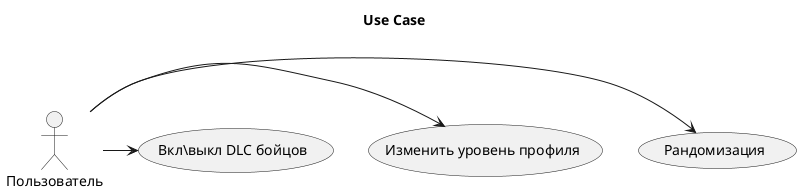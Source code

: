 @startuml UseCase

title Use Case

actor "Пользователь" as User
usecase "Рандомизация" as Random

User -> Random
User -> (Изменить уровень профиля)
User -> (Вкл\выкл DLC бойцов)

@enduml